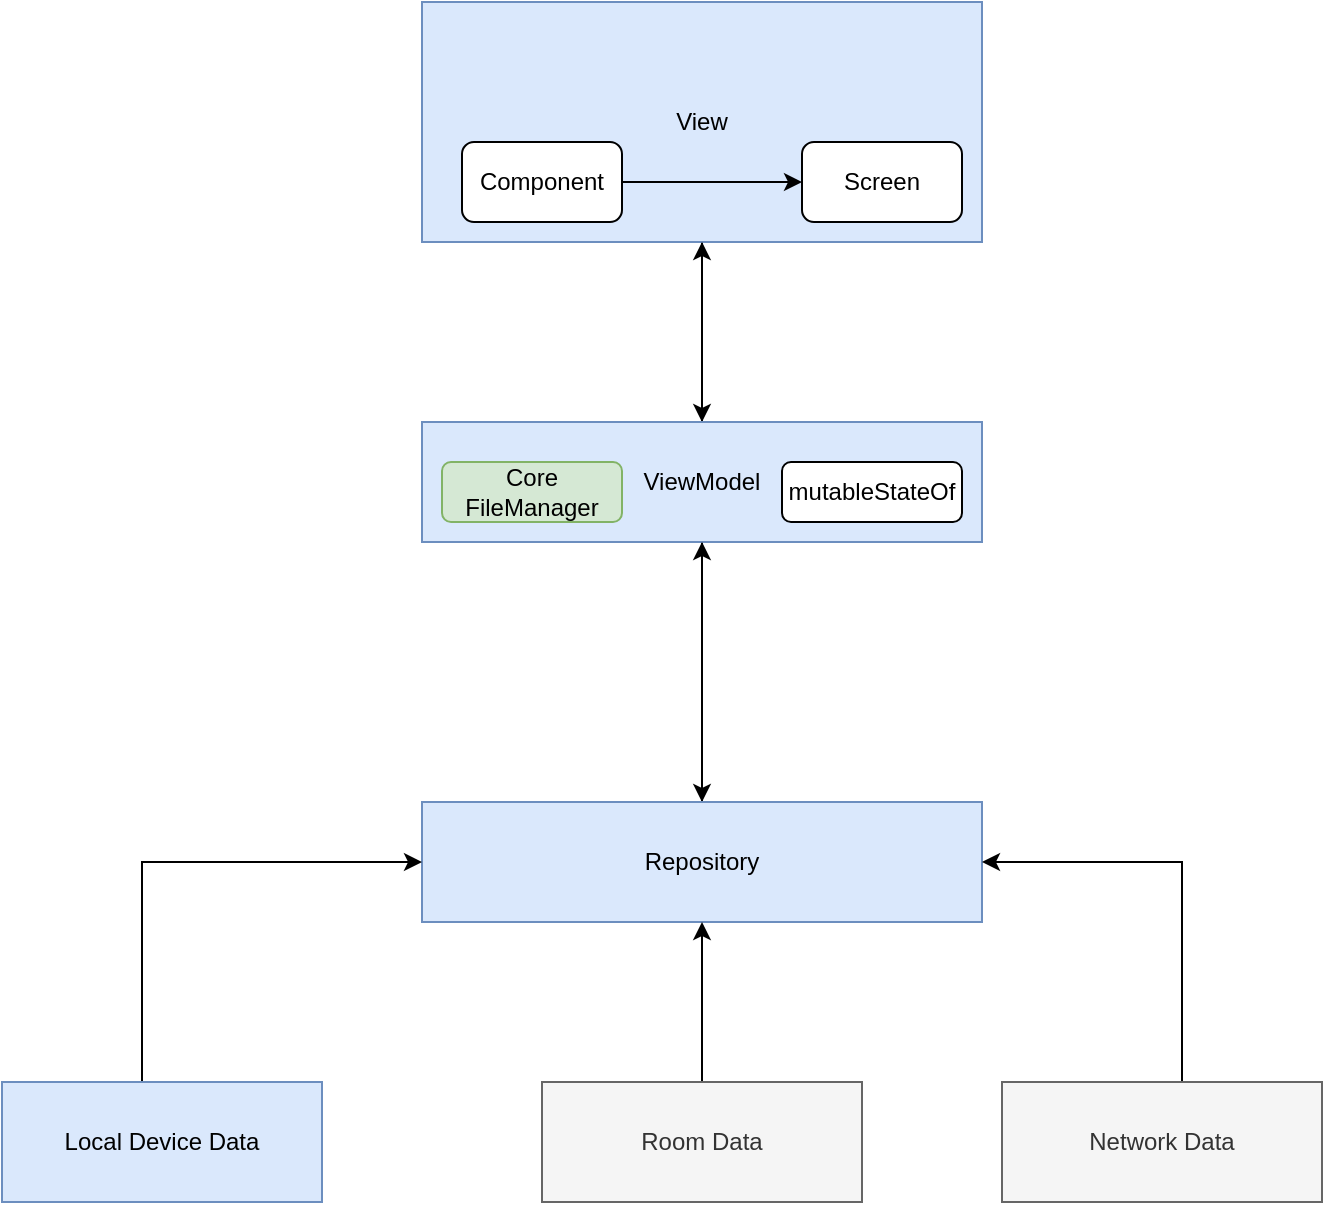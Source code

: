 <mxfile version="21.1.2" type="device">
  <diagram name="Page-1" id="sRpapCC4Gg4PM37emW36">
    <mxGraphModel dx="954" dy="604" grid="1" gridSize="10" guides="1" tooltips="1" connect="1" arrows="1" fold="1" page="1" pageScale="1" pageWidth="850" pageHeight="1100" math="0" shadow="0">
      <root>
        <mxCell id="0" />
        <mxCell id="1" parent="0" />
        <mxCell id="cAKPCr4afsDDBc6OJwhg-3" style="edgeStyle=orthogonalEdgeStyle;rounded=0;orthogonalLoop=1;jettySize=auto;html=1;" edge="1" parent="1" source="fRBUf07OEB6nVNjpVGdN-1" target="fRBUf07OEB6nVNjpVGdN-2">
          <mxGeometry relative="1" as="geometry" />
        </mxCell>
        <mxCell id="fRBUf07OEB6nVNjpVGdN-1" value="View" style="rounded=0;whiteSpace=wrap;html=1;fillColor=#dae8fc;strokeColor=#6c8ebf;" parent="1" vertex="1">
          <mxGeometry x="260" y="110" width="280" height="120" as="geometry" />
        </mxCell>
        <mxCell id="fRBUf07OEB6nVNjpVGdN-3" style="edgeStyle=orthogonalEdgeStyle;rounded=0;orthogonalLoop=1;jettySize=auto;html=1;" parent="1" source="fRBUf07OEB6nVNjpVGdN-2" target="fRBUf07OEB6nVNjpVGdN-1" edge="1">
          <mxGeometry relative="1" as="geometry" />
        </mxCell>
        <mxCell id="cAKPCr4afsDDBc6OJwhg-2" style="edgeStyle=orthogonalEdgeStyle;rounded=0;orthogonalLoop=1;jettySize=auto;html=1;" edge="1" parent="1" source="fRBUf07OEB6nVNjpVGdN-2" target="fRBUf07OEB6nVNjpVGdN-5">
          <mxGeometry relative="1" as="geometry" />
        </mxCell>
        <mxCell id="fRBUf07OEB6nVNjpVGdN-2" value="ViewModel" style="rounded=0;whiteSpace=wrap;html=1;fillColor=#dae8fc;strokeColor=#6c8ebf;" parent="1" vertex="1">
          <mxGeometry x="260" y="320" width="280" height="60" as="geometry" />
        </mxCell>
        <mxCell id="fRBUf07OEB6nVNjpVGdN-4" value="mutableStateOf" style="rounded=1;whiteSpace=wrap;html=1;" parent="1" vertex="1">
          <mxGeometry x="440" y="340" width="90" height="30" as="geometry" />
        </mxCell>
        <mxCell id="fRBUf07OEB6nVNjpVGdN-6" style="edgeStyle=orthogonalEdgeStyle;rounded=0;orthogonalLoop=1;jettySize=auto;html=1;entryX=0.5;entryY=1;entryDx=0;entryDy=0;" parent="1" source="fRBUf07OEB6nVNjpVGdN-5" target="fRBUf07OEB6nVNjpVGdN-2" edge="1">
          <mxGeometry relative="1" as="geometry" />
        </mxCell>
        <mxCell id="fRBUf07OEB6nVNjpVGdN-5" value="Repository" style="rounded=0;whiteSpace=wrap;html=1;fillColor=#dae8fc;strokeColor=#6c8ebf;" parent="1" vertex="1">
          <mxGeometry x="260" y="510" width="280" height="60" as="geometry" />
        </mxCell>
        <mxCell id="fRBUf07OEB6nVNjpVGdN-10" style="edgeStyle=orthogonalEdgeStyle;rounded=0;orthogonalLoop=1;jettySize=auto;html=1;" parent="1" source="fRBUf07OEB6nVNjpVGdN-8" target="fRBUf07OEB6nVNjpVGdN-9" edge="1">
          <mxGeometry relative="1" as="geometry" />
        </mxCell>
        <mxCell id="fRBUf07OEB6nVNjpVGdN-8" value="Component" style="rounded=1;whiteSpace=wrap;html=1;" parent="1" vertex="1">
          <mxGeometry x="280" y="180" width="80" height="40" as="geometry" />
        </mxCell>
        <mxCell id="fRBUf07OEB6nVNjpVGdN-9" value="Screen" style="rounded=1;whiteSpace=wrap;html=1;" parent="1" vertex="1">
          <mxGeometry x="450" y="180" width="80" height="40" as="geometry" />
        </mxCell>
        <mxCell id="fRBUf07OEB6nVNjpVGdN-12" style="edgeStyle=orthogonalEdgeStyle;rounded=0;orthogonalLoop=1;jettySize=auto;html=1;" parent="1" source="fRBUf07OEB6nVNjpVGdN-11" target="fRBUf07OEB6nVNjpVGdN-5" edge="1">
          <mxGeometry relative="1" as="geometry">
            <Array as="points">
              <mxPoint x="120" y="540" />
            </Array>
          </mxGeometry>
        </mxCell>
        <mxCell id="fRBUf07OEB6nVNjpVGdN-11" value="Local Device Data" style="rounded=0;whiteSpace=wrap;html=1;fillColor=#dae8fc;strokeColor=#6c8ebf;" parent="1" vertex="1">
          <mxGeometry x="50" y="650" width="160" height="60" as="geometry" />
        </mxCell>
        <mxCell id="fRBUf07OEB6nVNjpVGdN-14" style="edgeStyle=orthogonalEdgeStyle;rounded=0;orthogonalLoop=1;jettySize=auto;html=1;" parent="1" source="fRBUf07OEB6nVNjpVGdN-13" target="fRBUf07OEB6nVNjpVGdN-5" edge="1">
          <mxGeometry relative="1" as="geometry" />
        </mxCell>
        <mxCell id="fRBUf07OEB6nVNjpVGdN-13" value="Room Data" style="rounded=0;whiteSpace=wrap;html=1;fillColor=#f5f5f5;fontColor=#333333;strokeColor=#666666;" parent="1" vertex="1">
          <mxGeometry x="320" y="650" width="160" height="60" as="geometry" />
        </mxCell>
        <mxCell id="fRBUf07OEB6nVNjpVGdN-16" style="edgeStyle=orthogonalEdgeStyle;rounded=0;orthogonalLoop=1;jettySize=auto;html=1;entryX=1;entryY=0.5;entryDx=0;entryDy=0;" parent="1" source="fRBUf07OEB6nVNjpVGdN-15" target="fRBUf07OEB6nVNjpVGdN-5" edge="1">
          <mxGeometry relative="1" as="geometry">
            <Array as="points">
              <mxPoint x="640" y="540" />
            </Array>
          </mxGeometry>
        </mxCell>
        <mxCell id="fRBUf07OEB6nVNjpVGdN-15" value="Network Data" style="rounded=0;whiteSpace=wrap;html=1;fillColor=#f5f5f5;fontColor=#333333;strokeColor=#666666;" parent="1" vertex="1">
          <mxGeometry x="550" y="650" width="160" height="60" as="geometry" />
        </mxCell>
        <mxCell id="cAKPCr4afsDDBc6OJwhg-4" value="Core&lt;br&gt;FileManager" style="rounded=1;whiteSpace=wrap;html=1;fillColor=#d5e8d4;strokeColor=#82b366;" vertex="1" parent="1">
          <mxGeometry x="270" y="340" width="90" height="30" as="geometry" />
        </mxCell>
      </root>
    </mxGraphModel>
  </diagram>
</mxfile>
